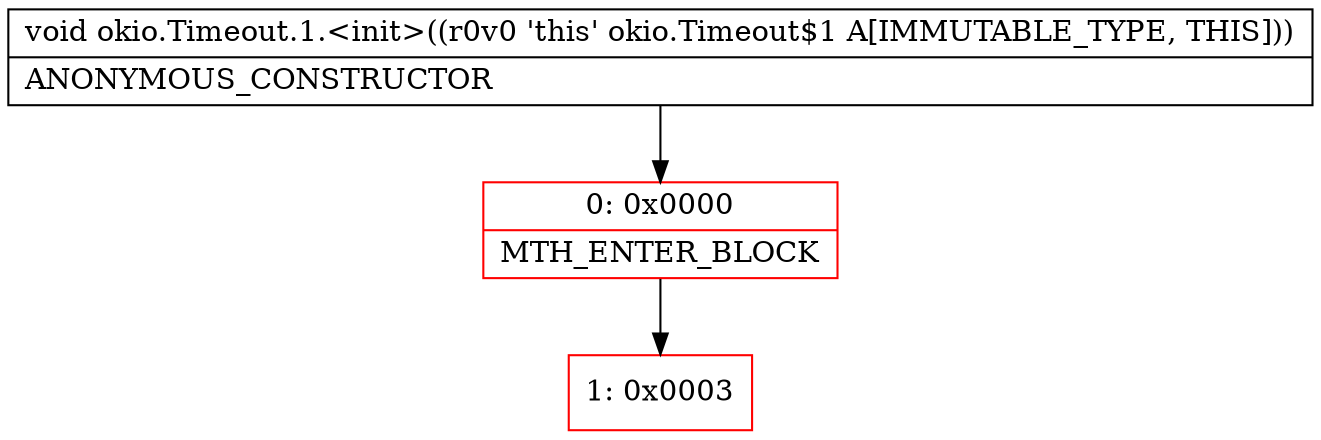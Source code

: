 digraph "CFG forokio.Timeout.1.\<init\>()V" {
subgraph cluster_Region_831060568 {
label = "R(0)";
node [shape=record,color=blue];
}
Node_0 [shape=record,color=red,label="{0\:\ 0x0000|MTH_ENTER_BLOCK\l}"];
Node_1 [shape=record,color=red,label="{1\:\ 0x0003}"];
MethodNode[shape=record,label="{void okio.Timeout.1.\<init\>((r0v0 'this' okio.Timeout$1 A[IMMUTABLE_TYPE, THIS]))  | ANONYMOUS_CONSTRUCTOR\l}"];
MethodNode -> Node_0;
Node_0 -> Node_1;
}

